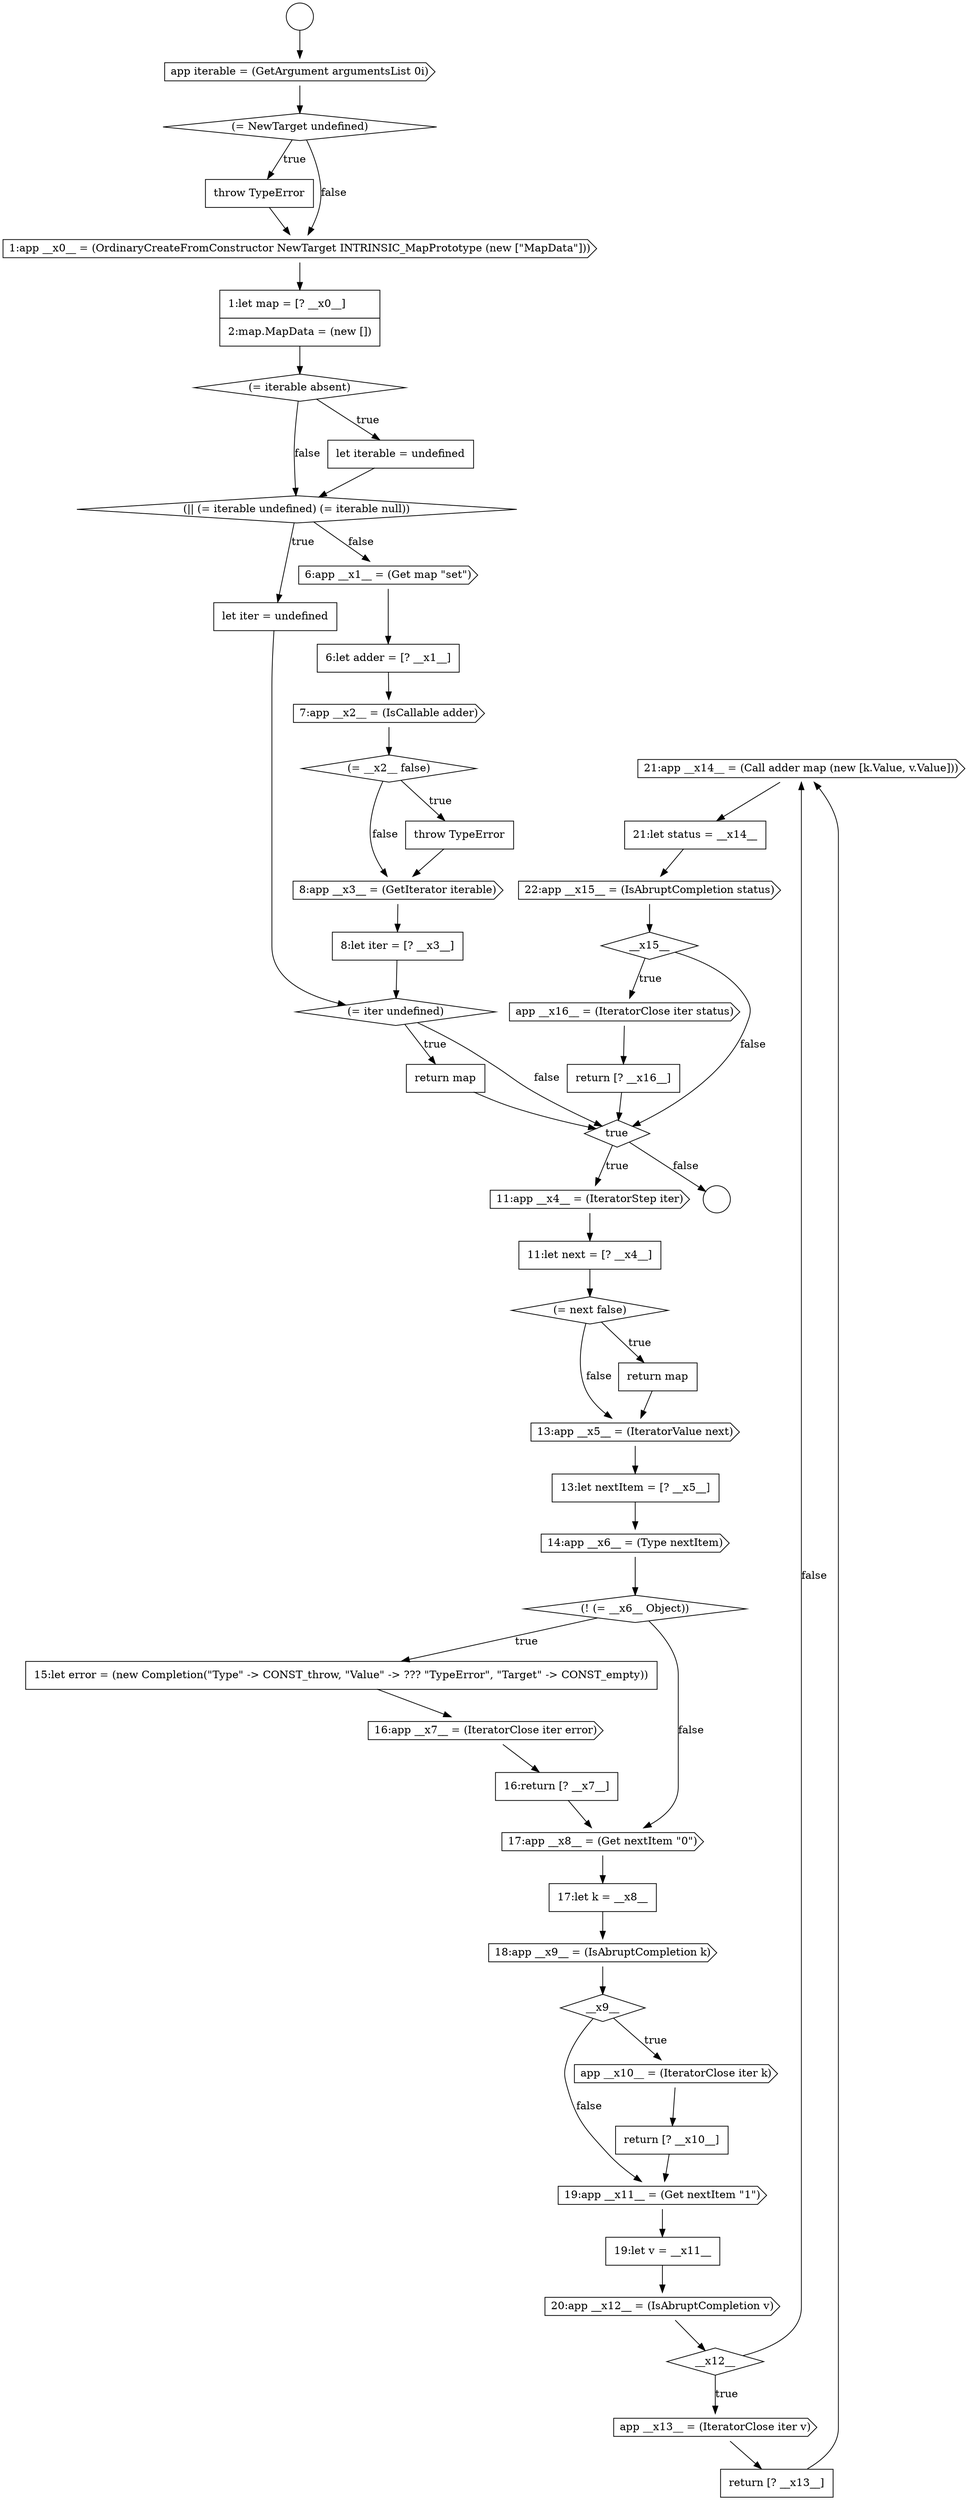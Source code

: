 digraph {
  node14625 [shape=cds, label=<<font color="black">21:app __x14__ = (Call adder map (new [k.Value, v.Value]))</font>> color="black" fillcolor="white" style=filled]
  node14584 [shape=diamond, label=<<font color="black">(= NewTarget undefined)</font>> color="black" fillcolor="white" style=filled]
  node14622 [shape=diamond, label=<<font color="black">__x12__</font>> color="black" fillcolor="white" style=filled]
  node14588 [shape=diamond, label=<<font color="black">(= iterable absent)</font>> color="black" fillcolor="white" style=filled]
  node14605 [shape=none, margin=0, label=<<font color="black">
    <table border="0" cellborder="1" cellspacing="0" cellpadding="10">
      <tr><td align="left">return map</td></tr>
    </table>
  </font>> color="black" fillcolor="white" style=filled]
  node14590 [shape=diamond, label=<<font color="black">(|| (= iterable undefined) (= iterable null))</font>> color="black" fillcolor="white" style=filled]
  node14607 [shape=none, margin=0, label=<<font color="black">
    <table border="0" cellborder="1" cellspacing="0" cellpadding="10">
      <tr><td align="left">13:let nextItem = [? __x5__]</td></tr>
    </table>
  </font>> color="black" fillcolor="white" style=filled]
  node14618 [shape=none, margin=0, label=<<font color="black">
    <table border="0" cellborder="1" cellspacing="0" cellpadding="10">
      <tr><td align="left">return [? __x10__]</td></tr>
    </table>
  </font>> color="black" fillcolor="white" style=filled]
  node14615 [shape=cds, label=<<font color="black">18:app __x9__ = (IsAbruptCompletion k)</font>> color="black" fillcolor="white" style=filled]
  node14600 [shape=none, margin=0, label=<<font color="black">
    <table border="0" cellborder="1" cellspacing="0" cellpadding="10">
      <tr><td align="left">return map</td></tr>
    </table>
  </font>> color="black" fillcolor="white" style=filled]
  node14606 [shape=cds, label=<<font color="black">13:app __x5__ = (IteratorValue next)</font>> color="black" fillcolor="white" style=filled]
  node14585 [shape=none, margin=0, label=<<font color="black">
    <table border="0" cellborder="1" cellspacing="0" cellpadding="10">
      <tr><td align="left">throw TypeError</td></tr>
    </table>
  </font>> color="black" fillcolor="white" style=filled]
  node14617 [shape=cds, label=<<font color="black">app __x10__ = (IteratorClose iter k)</font>> color="black" fillcolor="white" style=filled]
  node14602 [shape=cds, label=<<font color="black">11:app __x4__ = (IteratorStep iter)</font>> color="black" fillcolor="white" style=filled]
  node14591 [shape=none, margin=0, label=<<font color="black">
    <table border="0" cellborder="1" cellspacing="0" cellpadding="10">
      <tr><td align="left">let iter = undefined</td></tr>
    </table>
  </font>> color="black" fillcolor="white" style=filled]
  node14612 [shape=none, margin=0, label=<<font color="black">
    <table border="0" cellborder="1" cellspacing="0" cellpadding="10">
      <tr><td align="left">16:return [? __x7__]</td></tr>
    </table>
  </font>> color="black" fillcolor="white" style=filled]
  node14630 [shape=none, margin=0, label=<<font color="black">
    <table border="0" cellborder="1" cellspacing="0" cellpadding="10">
      <tr><td align="left">return [? __x16__]</td></tr>
    </table>
  </font>> color="black" fillcolor="white" style=filled]
  node14611 [shape=cds, label=<<font color="black">16:app __x7__ = (IteratorClose iter error)</font>> color="black" fillcolor="white" style=filled]
  node14616 [shape=diamond, label=<<font color="black">__x9__</font>> color="black" fillcolor="white" style=filled]
  node14597 [shape=cds, label=<<font color="black">8:app __x3__ = (GetIterator iterable)</font>> color="black" fillcolor="white" style=filled]
  node14629 [shape=cds, label=<<font color="black">app __x16__ = (IteratorClose iter status)</font>> color="black" fillcolor="white" style=filled]
  node14601 [shape=diamond, label=<<font color="black">true</font>> color="black" fillcolor="white" style=filled]
  node14623 [shape=cds, label=<<font color="black">app __x13__ = (IteratorClose iter v)</font>> color="black" fillcolor="white" style=filled]
  node14613 [shape=cds, label=<<font color="black">17:app __x8__ = (Get nextItem &quot;0&quot;)</font>> color="black" fillcolor="white" style=filled]
  node14598 [shape=none, margin=0, label=<<font color="black">
    <table border="0" cellborder="1" cellspacing="0" cellpadding="10">
      <tr><td align="left">8:let iter = [? __x3__]</td></tr>
    </table>
  </font>> color="black" fillcolor="white" style=filled]
  node14593 [shape=none, margin=0, label=<<font color="black">
    <table border="0" cellborder="1" cellspacing="0" cellpadding="10">
      <tr><td align="left">6:let adder = [? __x1__]</td></tr>
    </table>
  </font>> color="black" fillcolor="white" style=filled]
  node14620 [shape=none, margin=0, label=<<font color="black">
    <table border="0" cellborder="1" cellspacing="0" cellpadding="10">
      <tr><td align="left">19:let v = __x11__</td></tr>
    </table>
  </font>> color="black" fillcolor="white" style=filled]
  node14619 [shape=cds, label=<<font color="black">19:app __x11__ = (Get nextItem &quot;1&quot;)</font>> color="black" fillcolor="white" style=filled]
  node14608 [shape=cds, label=<<font color="black">14:app __x6__ = (Type nextItem)</font>> color="black" fillcolor="white" style=filled]
  node14587 [shape=none, margin=0, label=<<font color="black">
    <table border="0" cellborder="1" cellspacing="0" cellpadding="10">
      <tr><td align="left">1:let map = [? __x0__]</td></tr>
      <tr><td align="left">2:map.MapData = (new [])</td></tr>
    </table>
  </font>> color="black" fillcolor="white" style=filled]
  node14627 [shape=cds, label=<<font color="black">22:app __x15__ = (IsAbruptCompletion status)</font>> color="black" fillcolor="white" style=filled]
  node14595 [shape=diamond, label=<<font color="black">(= __x2__ false)</font>> color="black" fillcolor="white" style=filled]
  node14581 [shape=circle label=" " color="black" fillcolor="white" style=filled]
  node14614 [shape=none, margin=0, label=<<font color="black">
    <table border="0" cellborder="1" cellspacing="0" cellpadding="10">
      <tr><td align="left">17:let k = __x8__</td></tr>
    </table>
  </font>> color="black" fillcolor="white" style=filled]
  node14628 [shape=diamond, label=<<font color="black">__x15__</font>> color="black" fillcolor="white" style=filled]
  node14599 [shape=diamond, label=<<font color="black">(= iter undefined)</font>> color="black" fillcolor="white" style=filled]
  node14594 [shape=cds, label=<<font color="black">7:app __x2__ = (IsCallable adder)</font>> color="black" fillcolor="white" style=filled]
  node14609 [shape=diamond, label=<<font color="black">(! (= __x6__ Object))</font>> color="black" fillcolor="white" style=filled]
  node14624 [shape=none, margin=0, label=<<font color="black">
    <table border="0" cellborder="1" cellspacing="0" cellpadding="10">
      <tr><td align="left">return [? __x13__]</td></tr>
    </table>
  </font>> color="black" fillcolor="white" style=filled]
  node14604 [shape=diamond, label=<<font color="black">(= next false)</font>> color="black" fillcolor="white" style=filled]
  node14589 [shape=none, margin=0, label=<<font color="black">
    <table border="0" cellborder="1" cellspacing="0" cellpadding="10">
      <tr><td align="left">let iterable = undefined</td></tr>
    </table>
  </font>> color="black" fillcolor="white" style=filled]
  node14586 [shape=cds, label=<<font color="black">1:app __x0__ = (OrdinaryCreateFromConstructor NewTarget INTRINSIC_MapPrototype (new [&quot;MapData&quot;]))</font>> color="black" fillcolor="white" style=filled]
  node14626 [shape=none, margin=0, label=<<font color="black">
    <table border="0" cellborder="1" cellspacing="0" cellpadding="10">
      <tr><td align="left">21:let status = __x14__</td></tr>
    </table>
  </font>> color="black" fillcolor="white" style=filled]
  node14596 [shape=none, margin=0, label=<<font color="black">
    <table border="0" cellborder="1" cellspacing="0" cellpadding="10">
      <tr><td align="left">throw TypeError</td></tr>
    </table>
  </font>> color="black" fillcolor="white" style=filled]
  node14592 [shape=cds, label=<<font color="black">6:app __x1__ = (Get map &quot;set&quot;)</font>> color="black" fillcolor="white" style=filled]
  node14582 [shape=circle label=" " color="black" fillcolor="white" style=filled]
  node14610 [shape=none, margin=0, label=<<font color="black">
    <table border="0" cellborder="1" cellspacing="0" cellpadding="10">
      <tr><td align="left">15:let error = (new Completion(&quot;Type&quot; -&gt; CONST_throw, &quot;Value&quot; -&gt; ??? &quot;TypeError&quot;, &quot;Target&quot; -&gt; CONST_empty))</td></tr>
    </table>
  </font>> color="black" fillcolor="white" style=filled]
  node14603 [shape=none, margin=0, label=<<font color="black">
    <table border="0" cellborder="1" cellspacing="0" cellpadding="10">
      <tr><td align="left">11:let next = [? __x4__]</td></tr>
    </table>
  </font>> color="black" fillcolor="white" style=filled]
  node14621 [shape=cds, label=<<font color="black">20:app __x12__ = (IsAbruptCompletion v)</font>> color="black" fillcolor="white" style=filled]
  node14583 [shape=cds, label=<<font color="black">app iterable = (GetArgument argumentsList 0i)</font>> color="black" fillcolor="white" style=filled]
  node14621 -> node14622 [ color="black"]
  node14620 -> node14621 [ color="black"]
  node14594 -> node14595 [ color="black"]
  node14598 -> node14599 [ color="black"]
  node14628 -> node14629 [label=<<font color="black">true</font>> color="black"]
  node14628 -> node14601 [label=<<font color="black">false</font>> color="black"]
  node14625 -> node14626 [ color="black"]
  node14591 -> node14599 [ color="black"]
  node14609 -> node14610 [label=<<font color="black">true</font>> color="black"]
  node14609 -> node14613 [label=<<font color="black">false</font>> color="black"]
  node14589 -> node14590 [ color="black"]
  node14581 -> node14583 [ color="black"]
  node14627 -> node14628 [ color="black"]
  node14588 -> node14589 [label=<<font color="black">true</font>> color="black"]
  node14588 -> node14590 [label=<<font color="black">false</font>> color="black"]
  node14601 -> node14602 [label=<<font color="black">true</font>> color="black"]
  node14601 -> node14582 [label=<<font color="black">false</font>> color="black"]
  node14596 -> node14597 [ color="black"]
  node14603 -> node14604 [ color="black"]
  node14586 -> node14587 [ color="black"]
  node14617 -> node14618 [ color="black"]
  node14583 -> node14584 [ color="black"]
  node14584 -> node14585 [label=<<font color="black">true</font>> color="black"]
  node14584 -> node14586 [label=<<font color="black">false</font>> color="black"]
  node14604 -> node14605 [label=<<font color="black">true</font>> color="black"]
  node14604 -> node14606 [label=<<font color="black">false</font>> color="black"]
  node14593 -> node14594 [ color="black"]
  node14606 -> node14607 [ color="black"]
  node14623 -> node14624 [ color="black"]
  node14587 -> node14588 [ color="black"]
  node14602 -> node14603 [ color="black"]
  node14630 -> node14601 [ color="black"]
  node14615 -> node14616 [ color="black"]
  node14616 -> node14617 [label=<<font color="black">true</font>> color="black"]
  node14616 -> node14619 [label=<<font color="black">false</font>> color="black"]
  node14599 -> node14600 [label=<<font color="black">true</font>> color="black"]
  node14599 -> node14601 [label=<<font color="black">false</font>> color="black"]
  node14614 -> node14615 [ color="black"]
  node14605 -> node14606 [ color="black"]
  node14624 -> node14625 [ color="black"]
  node14611 -> node14612 [ color="black"]
  node14600 -> node14601 [ color="black"]
  node14592 -> node14593 [ color="black"]
  node14612 -> node14613 [ color="black"]
  node14590 -> node14591 [label=<<font color="black">true</font>> color="black"]
  node14590 -> node14592 [label=<<font color="black">false</font>> color="black"]
  node14597 -> node14598 [ color="black"]
  node14610 -> node14611 [ color="black"]
  node14608 -> node14609 [ color="black"]
  node14585 -> node14586 [ color="black"]
  node14595 -> node14596 [label=<<font color="black">true</font>> color="black"]
  node14595 -> node14597 [label=<<font color="black">false</font>> color="black"]
  node14619 -> node14620 [ color="black"]
  node14622 -> node14623 [label=<<font color="black">true</font>> color="black"]
  node14622 -> node14625 [label=<<font color="black">false</font>> color="black"]
  node14607 -> node14608 [ color="black"]
  node14629 -> node14630 [ color="black"]
  node14618 -> node14619 [ color="black"]
  node14613 -> node14614 [ color="black"]
  node14626 -> node14627 [ color="black"]
}
